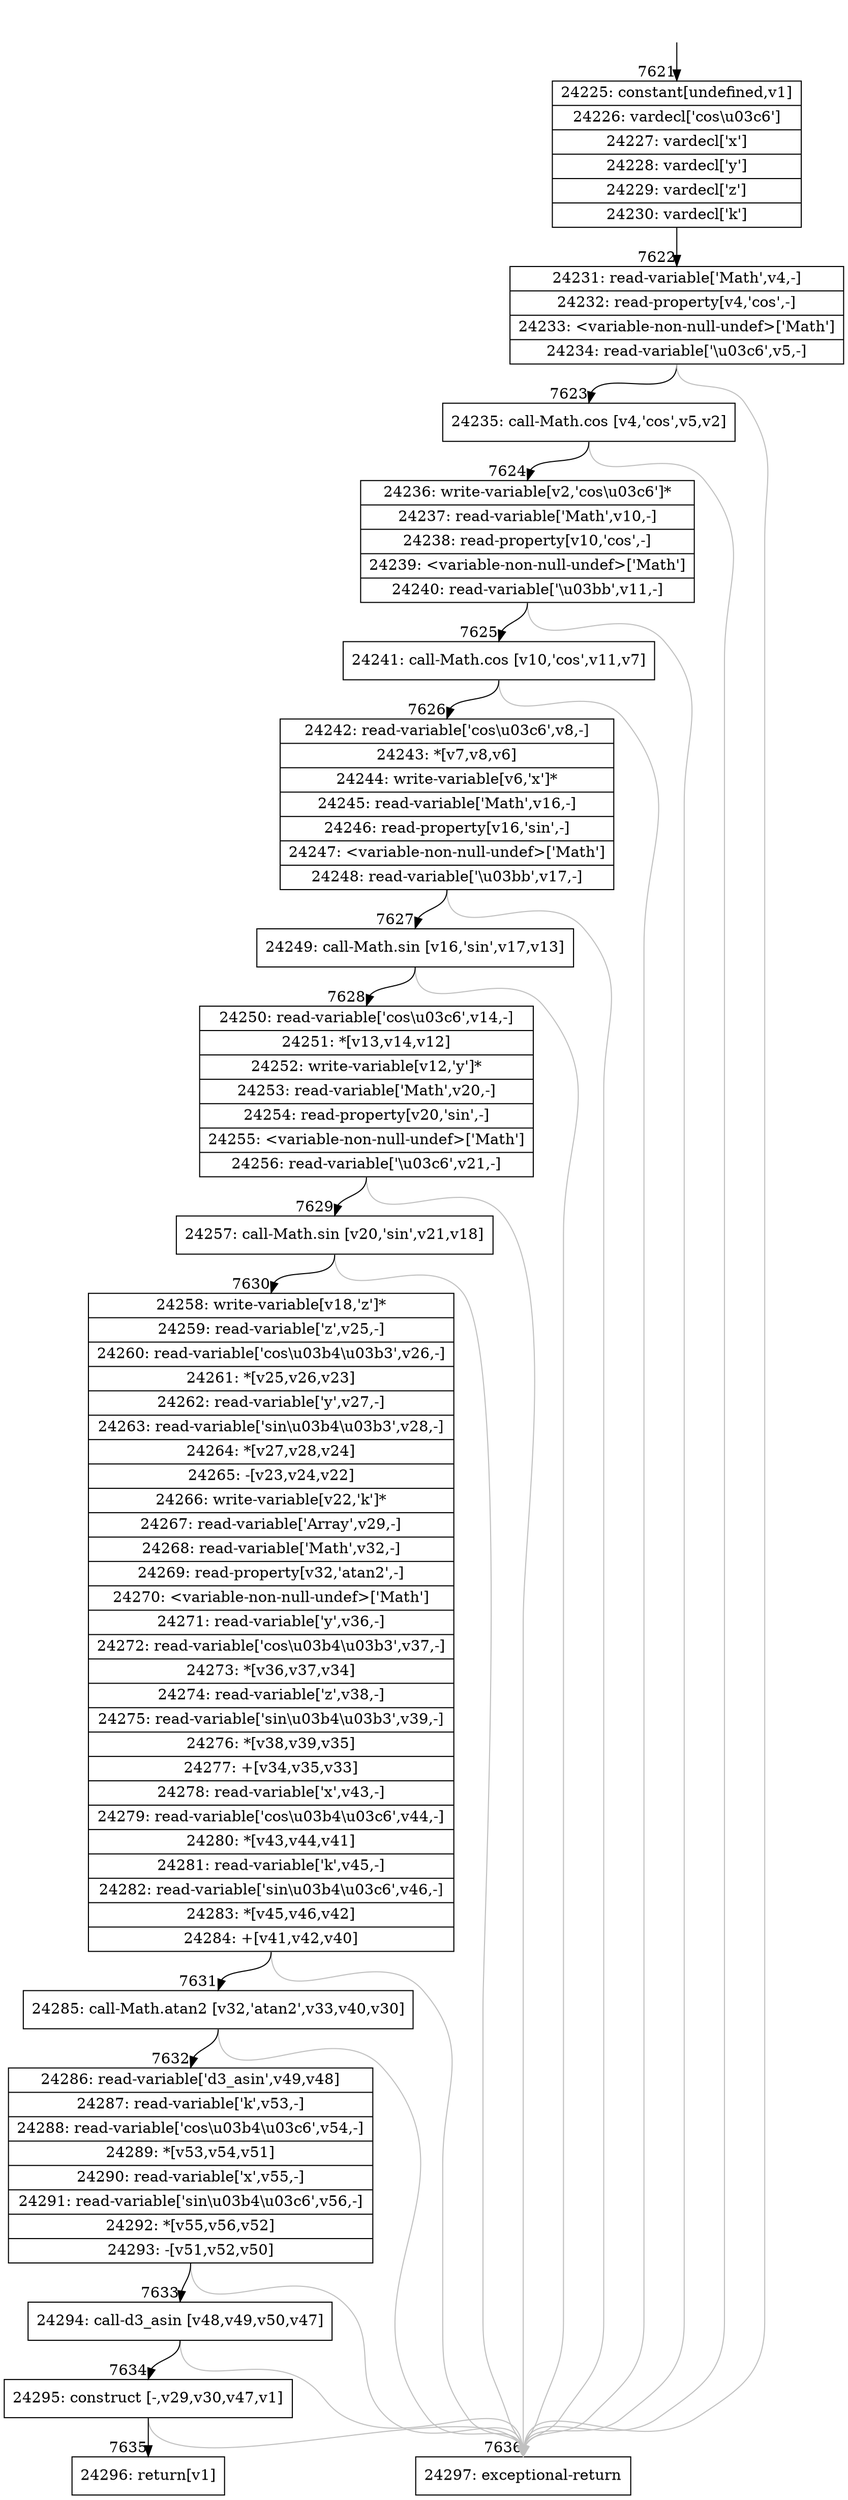 digraph {
rankdir="TD"
BB_entry721[shape=none,label=""];
BB_entry721 -> BB7621 [tailport=s, headport=n, headlabel="    7621"]
BB7621 [shape=record label="{24225: constant[undefined,v1]|24226: vardecl['cos\\u03c6']|24227: vardecl['x']|24228: vardecl['y']|24229: vardecl['z']|24230: vardecl['k']}" ] 
BB7621 -> BB7622 [tailport=s, headport=n, headlabel="      7622"]
BB7622 [shape=record label="{24231: read-variable['Math',v4,-]|24232: read-property[v4,'cos',-]|24233: \<variable-non-null-undef\>['Math']|24234: read-variable['\\u03c6',v5,-]}" ] 
BB7622 -> BB7623 [tailport=s, headport=n, headlabel="      7623"]
BB7622 -> BB7636 [tailport=s, headport=n, color=gray, headlabel="      7636"]
BB7623 [shape=record label="{24235: call-Math.cos [v4,'cos',v5,v2]}" ] 
BB7623 -> BB7624 [tailport=s, headport=n, headlabel="      7624"]
BB7623 -> BB7636 [tailport=s, headport=n, color=gray]
BB7624 [shape=record label="{24236: write-variable[v2,'cos\\u03c6']*|24237: read-variable['Math',v10,-]|24238: read-property[v10,'cos',-]|24239: \<variable-non-null-undef\>['Math']|24240: read-variable['\\u03bb',v11,-]}" ] 
BB7624 -> BB7625 [tailport=s, headport=n, headlabel="      7625"]
BB7624 -> BB7636 [tailport=s, headport=n, color=gray]
BB7625 [shape=record label="{24241: call-Math.cos [v10,'cos',v11,v7]}" ] 
BB7625 -> BB7626 [tailport=s, headport=n, headlabel="      7626"]
BB7625 -> BB7636 [tailport=s, headport=n, color=gray]
BB7626 [shape=record label="{24242: read-variable['cos\\u03c6',v8,-]|24243: *[v7,v8,v6]|24244: write-variable[v6,'x']*|24245: read-variable['Math',v16,-]|24246: read-property[v16,'sin',-]|24247: \<variable-non-null-undef\>['Math']|24248: read-variable['\\u03bb',v17,-]}" ] 
BB7626 -> BB7627 [tailport=s, headport=n, headlabel="      7627"]
BB7626 -> BB7636 [tailport=s, headport=n, color=gray]
BB7627 [shape=record label="{24249: call-Math.sin [v16,'sin',v17,v13]}" ] 
BB7627 -> BB7628 [tailport=s, headport=n, headlabel="      7628"]
BB7627 -> BB7636 [tailport=s, headport=n, color=gray]
BB7628 [shape=record label="{24250: read-variable['cos\\u03c6',v14,-]|24251: *[v13,v14,v12]|24252: write-variable[v12,'y']*|24253: read-variable['Math',v20,-]|24254: read-property[v20,'sin',-]|24255: \<variable-non-null-undef\>['Math']|24256: read-variable['\\u03c6',v21,-]}" ] 
BB7628 -> BB7629 [tailport=s, headport=n, headlabel="      7629"]
BB7628 -> BB7636 [tailport=s, headport=n, color=gray]
BB7629 [shape=record label="{24257: call-Math.sin [v20,'sin',v21,v18]}" ] 
BB7629 -> BB7630 [tailport=s, headport=n, headlabel="      7630"]
BB7629 -> BB7636 [tailport=s, headport=n, color=gray]
BB7630 [shape=record label="{24258: write-variable[v18,'z']*|24259: read-variable['z',v25,-]|24260: read-variable['cos\\u03b4\\u03b3',v26,-]|24261: *[v25,v26,v23]|24262: read-variable['y',v27,-]|24263: read-variable['sin\\u03b4\\u03b3',v28,-]|24264: *[v27,v28,v24]|24265: -[v23,v24,v22]|24266: write-variable[v22,'k']*|24267: read-variable['Array',v29,-]|24268: read-variable['Math',v32,-]|24269: read-property[v32,'atan2',-]|24270: \<variable-non-null-undef\>['Math']|24271: read-variable['y',v36,-]|24272: read-variable['cos\\u03b4\\u03b3',v37,-]|24273: *[v36,v37,v34]|24274: read-variable['z',v38,-]|24275: read-variable['sin\\u03b4\\u03b3',v39,-]|24276: *[v38,v39,v35]|24277: +[v34,v35,v33]|24278: read-variable['x',v43,-]|24279: read-variable['cos\\u03b4\\u03c6',v44,-]|24280: *[v43,v44,v41]|24281: read-variable['k',v45,-]|24282: read-variable['sin\\u03b4\\u03c6',v46,-]|24283: *[v45,v46,v42]|24284: +[v41,v42,v40]}" ] 
BB7630 -> BB7631 [tailport=s, headport=n, headlabel="      7631"]
BB7630 -> BB7636 [tailport=s, headport=n, color=gray]
BB7631 [shape=record label="{24285: call-Math.atan2 [v32,'atan2',v33,v40,v30]}" ] 
BB7631 -> BB7632 [tailport=s, headport=n, headlabel="      7632"]
BB7631 -> BB7636 [tailport=s, headport=n, color=gray]
BB7632 [shape=record label="{24286: read-variable['d3_asin',v49,v48]|24287: read-variable['k',v53,-]|24288: read-variable['cos\\u03b4\\u03c6',v54,-]|24289: *[v53,v54,v51]|24290: read-variable['x',v55,-]|24291: read-variable['sin\\u03b4\\u03c6',v56,-]|24292: *[v55,v56,v52]|24293: -[v51,v52,v50]}" ] 
BB7632 -> BB7633 [tailport=s, headport=n, headlabel="      7633"]
BB7632 -> BB7636 [tailport=s, headport=n, color=gray]
BB7633 [shape=record label="{24294: call-d3_asin [v48,v49,v50,v47]}" ] 
BB7633 -> BB7634 [tailport=s, headport=n, headlabel="      7634"]
BB7633 -> BB7636 [tailport=s, headport=n, color=gray]
BB7634 [shape=record label="{24295: construct [-,v29,v30,v47,v1]}" ] 
BB7634 -> BB7635 [tailport=s, headport=n, headlabel="      7635"]
BB7634 -> BB7636 [tailport=s, headport=n, color=gray]
BB7635 [shape=record label="{24296: return[v1]}" ] 
BB7636 [shape=record label="{24297: exceptional-return}" ] 
//#$~ 4426
}

